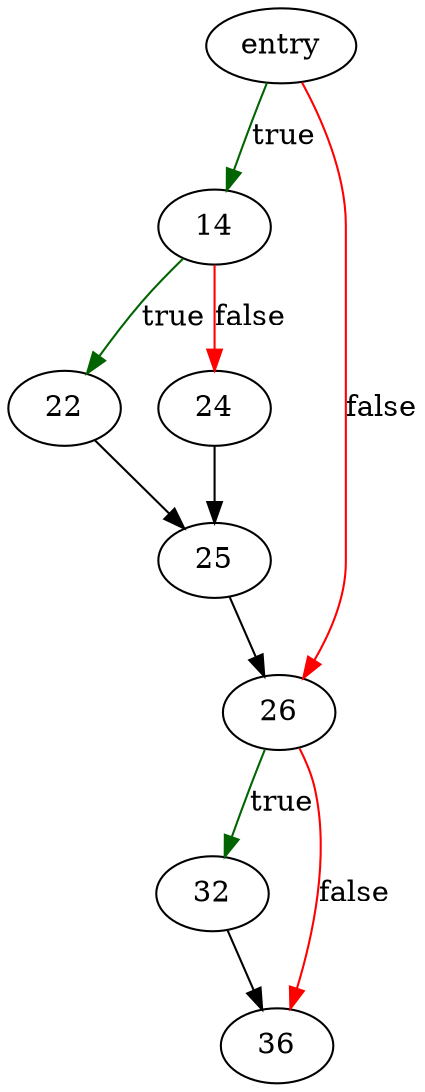 digraph "mallocWithAlarm" {
	// Node definitions.
	2 [label=entry];
	14;
	22;
	24;
	25;
	26;
	32;
	36;

	// Edge definitions.
	2 -> 14 [
		color=darkgreen
		label=true
	];
	2 -> 26 [
		color=red
		label=false
	];
	14 -> 22 [
		color=darkgreen
		label=true
	];
	14 -> 24 [
		color=red
		label=false
	];
	22 -> 25;
	24 -> 25;
	25 -> 26;
	26 -> 32 [
		color=darkgreen
		label=true
	];
	26 -> 36 [
		color=red
		label=false
	];
	32 -> 36;
}